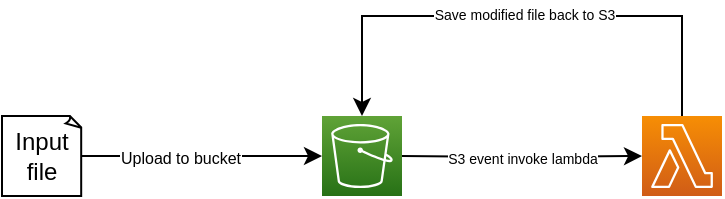 <mxfile version="20.8.10" type="device"><diagram name="Page-1" id="Zzzv4Q9kcn3ZMHeXELDR"><mxGraphModel dx="819" dy="482" grid="1" gridSize="10" guides="1" tooltips="1" connect="1" arrows="1" fold="1" page="1" pageScale="1" pageWidth="850" pageHeight="1100" math="0" shadow="0"><root><mxCell id="0"/><mxCell id="1" parent="0"/><mxCell id="MGvbQTh635WdQXeo0QmM-4" style="edgeStyle=orthogonalEdgeStyle;rounded=0;orthogonalLoop=1;jettySize=auto;html=1;exitX=1;exitY=0.5;exitDx=0;exitDy=0;exitPerimeter=0;" edge="1" parent="1" source="MGvbQTh635WdQXeo0QmM-1" target="MGvbQTh635WdQXeo0QmM-2"><mxGeometry relative="1" as="geometry"/></mxCell><mxCell id="MGvbQTh635WdQXeo0QmM-7" value="&lt;font style=&quot;font-size: 8px;&quot;&gt;Upload to bucket&lt;/font&gt;" style="edgeLabel;html=1;align=center;verticalAlign=middle;resizable=0;points=[];" vertex="1" connectable="0" parent="MGvbQTh635WdQXeo0QmM-4"><mxGeometry x="-0.189" relative="1" as="geometry"><mxPoint as="offset"/></mxGeometry></mxCell><mxCell id="MGvbQTh635WdQXeo0QmM-1" value="Input file" style="whiteSpace=wrap;html=1;shape=mxgraph.basic.document" vertex="1" parent="1"><mxGeometry x="160" y="320" width="40" height="40" as="geometry"/></mxCell><mxCell id="MGvbQTh635WdQXeo0QmM-5" style="edgeStyle=orthogonalEdgeStyle;rounded=0;orthogonalLoop=1;jettySize=auto;html=1;exitX=1;exitY=0.5;exitDx=0;exitDy=0;exitPerimeter=0;" edge="1" parent="1" target="MGvbQTh635WdQXeo0QmM-3"><mxGeometry relative="1" as="geometry"><mxPoint x="360" y="340" as="sourcePoint"/></mxGeometry></mxCell><mxCell id="MGvbQTh635WdQXeo0QmM-8" value="&lt;font style=&quot;font-size: 7px;&quot;&gt;S3 event invoke lambda&lt;/font&gt;" style="edgeLabel;html=1;align=center;verticalAlign=middle;resizable=0;points=[];fontSize=8;" vertex="1" connectable="0" parent="MGvbQTh635WdQXeo0QmM-5"><mxGeometry x="-0.175" relative="1" as="geometry"><mxPoint x="10" as="offset"/></mxGeometry></mxCell><mxCell id="MGvbQTh635WdQXeo0QmM-2" value="" style="sketch=0;points=[[0,0,0],[0.25,0,0],[0.5,0,0],[0.75,0,0],[1,0,0],[0,1,0],[0.25,1,0],[0.5,1,0],[0.75,1,0],[1,1,0],[0,0.25,0],[0,0.5,0],[0,0.75,0],[1,0.25,0],[1,0.5,0],[1,0.75,0]];outlineConnect=0;fontColor=#232F3E;gradientColor=#60A337;gradientDirection=north;fillColor=#277116;strokeColor=#ffffff;dashed=0;verticalLabelPosition=bottom;verticalAlign=top;align=center;html=1;fontSize=12;fontStyle=0;aspect=fixed;shape=mxgraph.aws4.resourceIcon;resIcon=mxgraph.aws4.s3;" vertex="1" parent="1"><mxGeometry x="320" y="320" width="40" height="40" as="geometry"/></mxCell><mxCell id="MGvbQTh635WdQXeo0QmM-6" style="edgeStyle=orthogonalEdgeStyle;rounded=0;orthogonalLoop=1;jettySize=auto;html=1;exitX=0.5;exitY=0;exitDx=0;exitDy=0;exitPerimeter=0;entryX=0.5;entryY=0;entryDx=0;entryDy=0;entryPerimeter=0;" edge="1" parent="1" source="MGvbQTh635WdQXeo0QmM-3"><mxGeometry relative="1" as="geometry"><mxPoint x="340" y="320" as="targetPoint"/><Array as="points"><mxPoint x="500" y="270"/><mxPoint x="340" y="270"/></Array></mxGeometry></mxCell><mxCell id="MGvbQTh635WdQXeo0QmM-9" value="Save modified file back to S3" style="edgeLabel;html=1;align=center;verticalAlign=middle;resizable=0;points=[];fontSize=7;" vertex="1" connectable="0" parent="MGvbQTh635WdQXeo0QmM-6"><mxGeometry x="-0.087" relative="1" as="geometry"><mxPoint x="-11" as="offset"/></mxGeometry></mxCell><mxCell id="MGvbQTh635WdQXeo0QmM-3" value="" style="sketch=0;points=[[0,0,0],[0.25,0,0],[0.5,0,0],[0.75,0,0],[1,0,0],[0,1,0],[0.25,1,0],[0.5,1,0],[0.75,1,0],[1,1,0],[0,0.25,0],[0,0.5,0],[0,0.75,0],[1,0.25,0],[1,0.5,0],[1,0.75,0]];outlineConnect=0;fontColor=#232F3E;gradientColor=#F78E04;gradientDirection=north;fillColor=#D05C17;strokeColor=#ffffff;dashed=0;verticalLabelPosition=bottom;verticalAlign=top;align=center;html=1;fontSize=12;fontStyle=0;aspect=fixed;shape=mxgraph.aws4.resourceIcon;resIcon=mxgraph.aws4.lambda;" vertex="1" parent="1"><mxGeometry x="480" y="320" width="40" height="40" as="geometry"/></mxCell></root></mxGraphModel></diagram></mxfile>